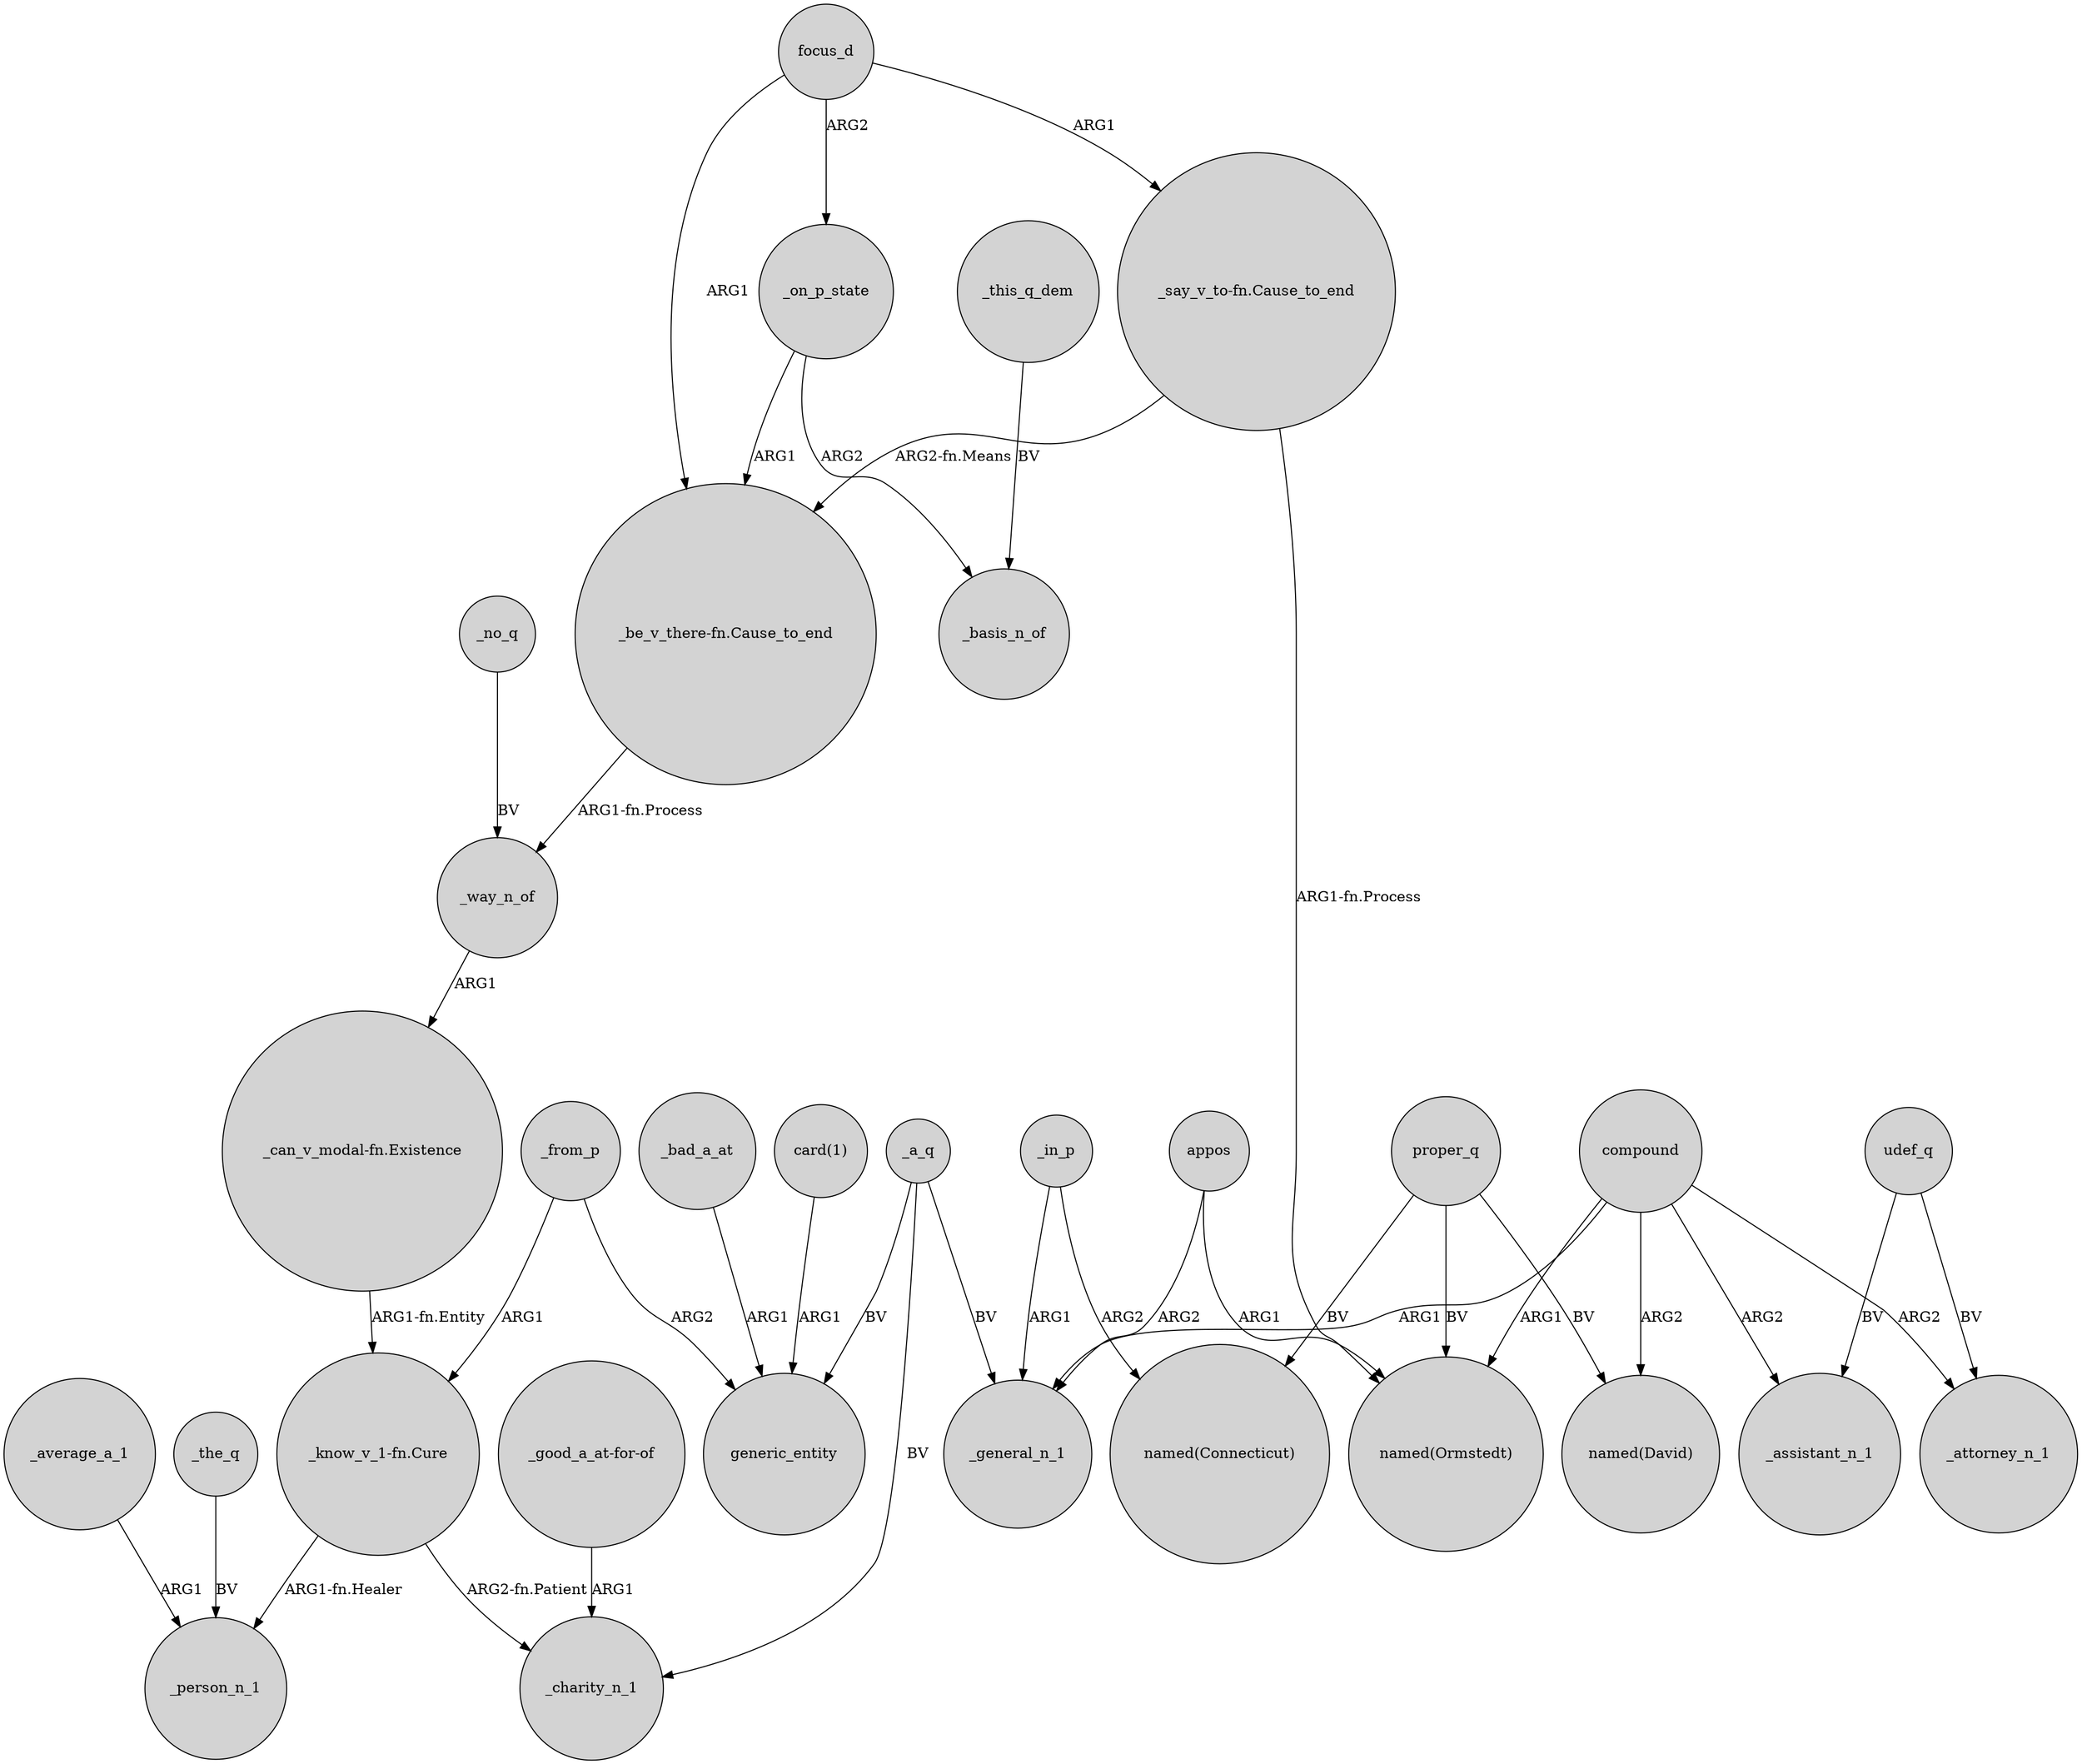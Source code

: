 digraph {
	node [shape=circle style=filled]
	"_know_v_1-fn.Cure" -> _person_n_1 [label="ARG1-fn.Healer"]
	_on_p_state -> _basis_n_of [label=ARG2]
	"card(1)" -> generic_entity [label=ARG1]
	"_can_v_modal-fn.Existence" -> "_know_v_1-fn.Cure" [label="ARG1-fn.Entity"]
	"_know_v_1-fn.Cure" -> _charity_n_1 [label="ARG2-fn.Patient"]
	_this_q_dem -> _basis_n_of [label=BV]
	focus_d -> "_say_v_to-fn.Cause_to_end" [label=ARG1]
	appos -> _general_n_1 [label=ARG2]
	_from_p -> generic_entity [label=ARG2]
	"_good_a_at-for-of" -> _charity_n_1 [label=ARG1]
	"_say_v_to-fn.Cause_to_end" -> "named(Ormstedt)" [label="ARG1-fn.Process"]
	_in_p -> _general_n_1 [label=ARG1]
	focus_d -> _on_p_state [label=ARG2]
	"_say_v_to-fn.Cause_to_end" -> "_be_v_there-fn.Cause_to_end" [label="ARG2-fn.Means"]
	appos -> "named(Ormstedt)" [label=ARG1]
	_from_p -> "_know_v_1-fn.Cure" [label=ARG1]
	proper_q -> "named(Ormstedt)" [label=BV]
	_a_q -> _charity_n_1 [label=BV]
	_a_q -> _general_n_1 [label=BV]
	_a_q -> generic_entity [label=BV]
	_bad_a_at -> generic_entity [label=ARG1]
	focus_d -> "_be_v_there-fn.Cause_to_end" [label=ARG1]
	udef_q -> _assistant_n_1 [label=BV]
	proper_q -> "named(Connecticut)" [label=BV]
	compound -> _assistant_n_1 [label=ARG2]
	_way_n_of -> "_can_v_modal-fn.Existence" [label=ARG1]
	_the_q -> _person_n_1 [label=BV]
	compound -> "named(Ormstedt)" [label=ARG1]
	udef_q -> _attorney_n_1 [label=BV]
	_on_p_state -> "_be_v_there-fn.Cause_to_end" [label=ARG1]
	_average_a_1 -> _person_n_1 [label=ARG1]
	compound -> _attorney_n_1 [label=ARG2]
	"_be_v_there-fn.Cause_to_end" -> _way_n_of [label="ARG1-fn.Process"]
	_in_p -> "named(Connecticut)" [label=ARG2]
	proper_q -> "named(David)" [label=BV]
	_no_q -> _way_n_of [label=BV]
	compound -> _general_n_1 [label=ARG1]
	compound -> "named(David)" [label=ARG2]
}
